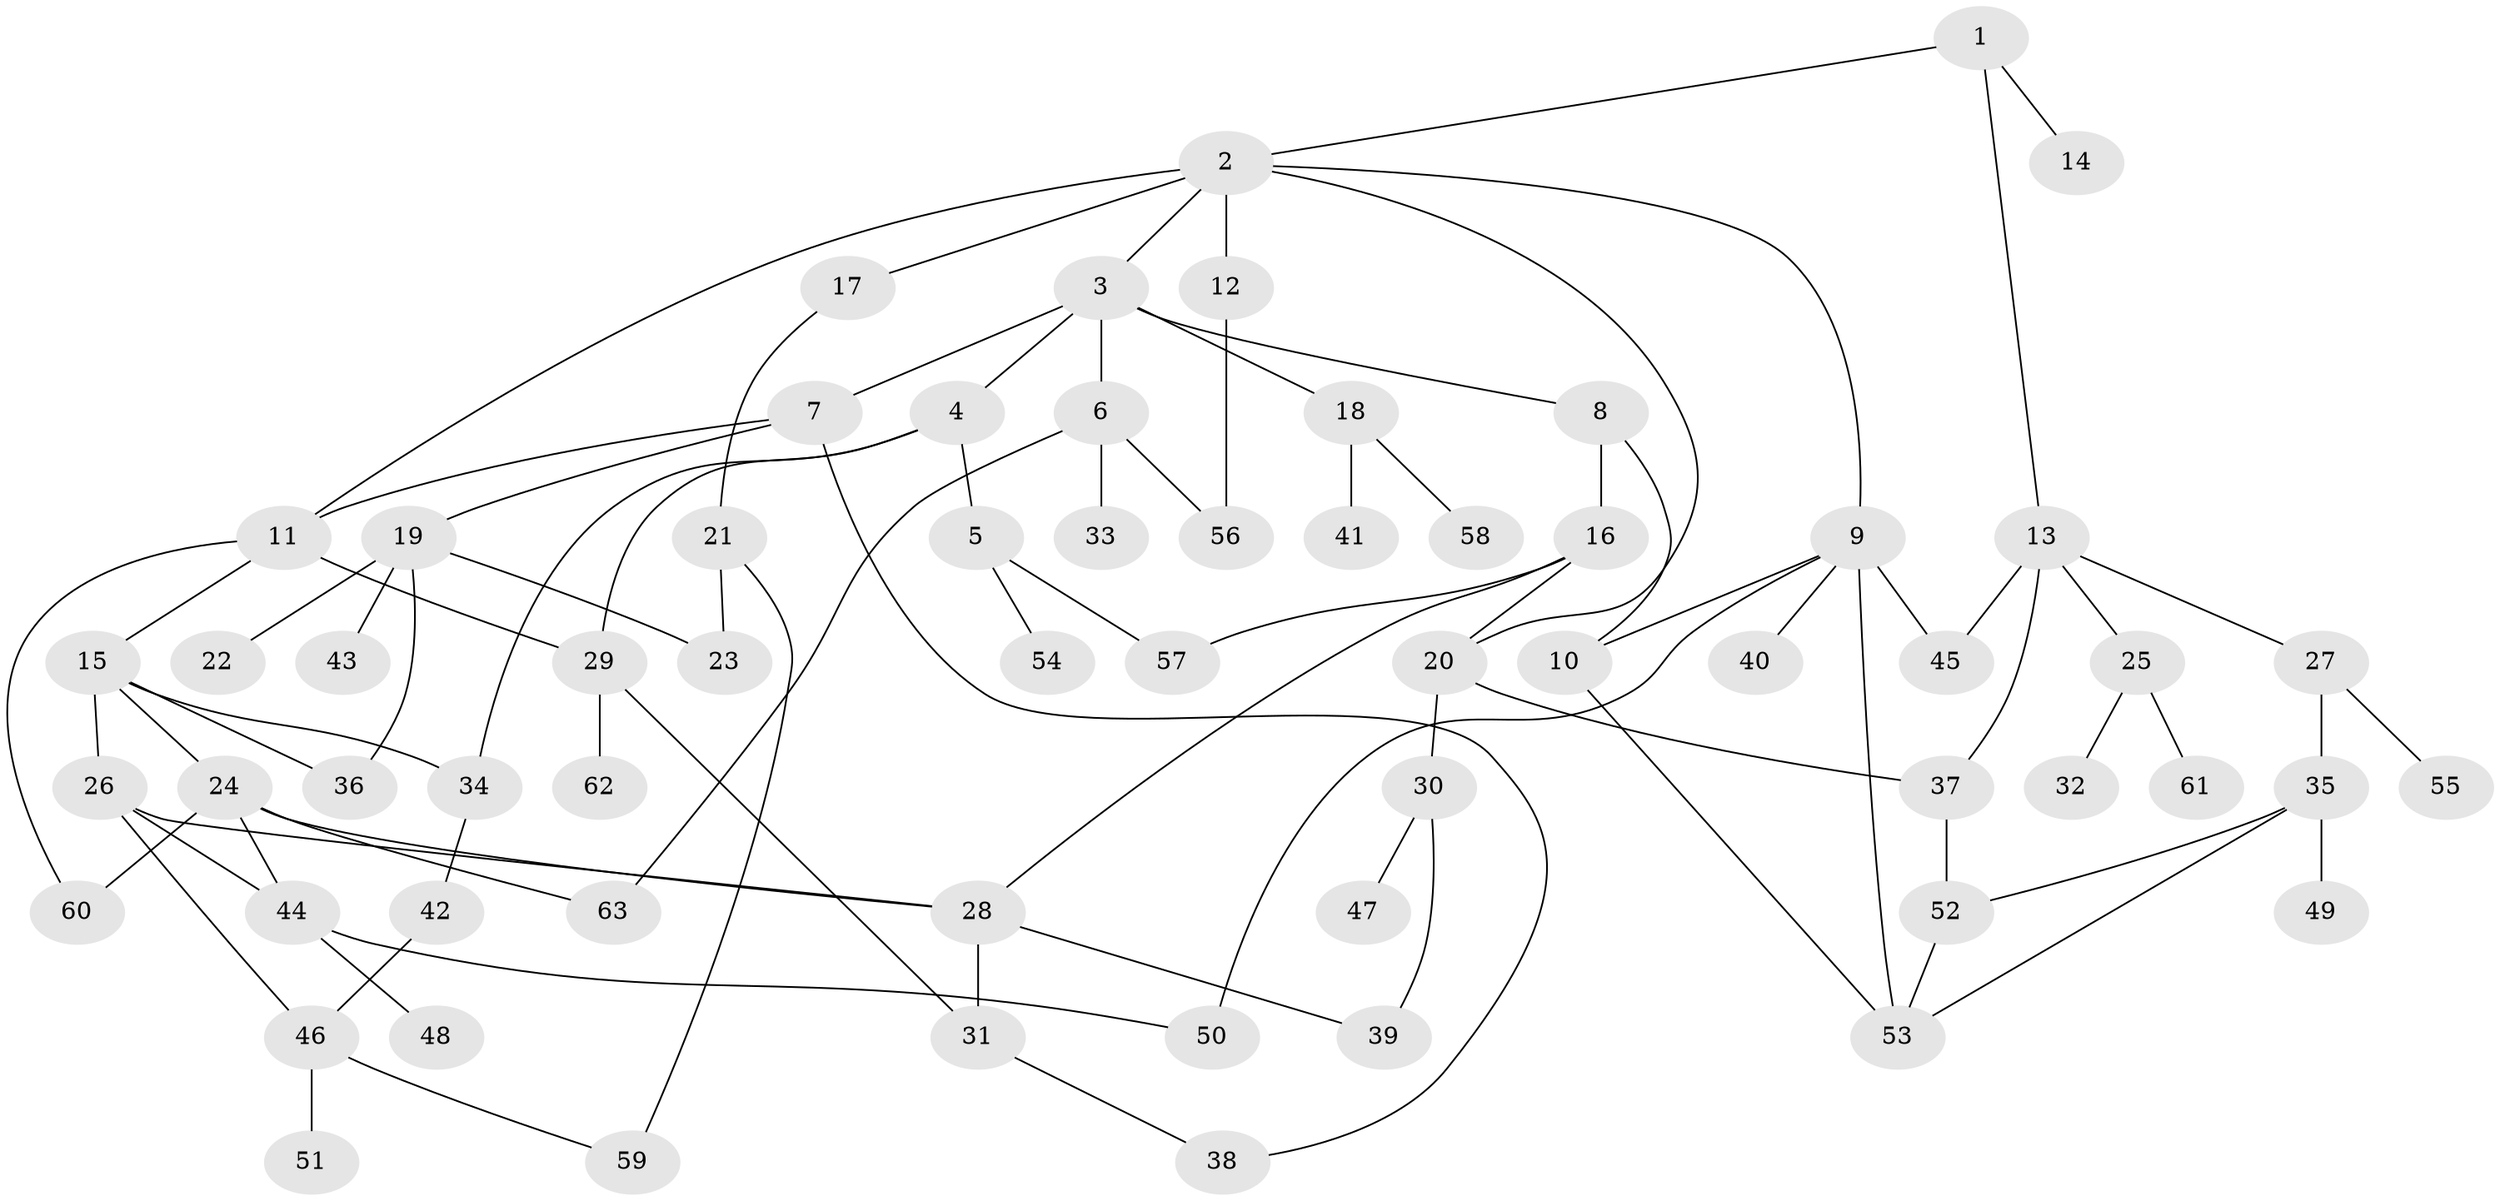 // coarse degree distribution, {8: 0.06818181818181818, 7: 0.06818181818181818, 5: 0.045454545454545456, 4: 0.11363636363636363, 2: 0.20454545454545456, 6: 0.022727272727272728, 1: 0.29545454545454547, 3: 0.18181818181818182}
// Generated by graph-tools (version 1.1) at 2025/17/03/04/25 18:17:02]
// undirected, 63 vertices, 88 edges
graph export_dot {
graph [start="1"]
  node [color=gray90,style=filled];
  1;
  2;
  3;
  4;
  5;
  6;
  7;
  8;
  9;
  10;
  11;
  12;
  13;
  14;
  15;
  16;
  17;
  18;
  19;
  20;
  21;
  22;
  23;
  24;
  25;
  26;
  27;
  28;
  29;
  30;
  31;
  32;
  33;
  34;
  35;
  36;
  37;
  38;
  39;
  40;
  41;
  42;
  43;
  44;
  45;
  46;
  47;
  48;
  49;
  50;
  51;
  52;
  53;
  54;
  55;
  56;
  57;
  58;
  59;
  60;
  61;
  62;
  63;
  1 -- 2;
  1 -- 13;
  1 -- 14;
  2 -- 3;
  2 -- 9;
  2 -- 11;
  2 -- 12;
  2 -- 17;
  2 -- 20;
  3 -- 4;
  3 -- 6;
  3 -- 7;
  3 -- 8;
  3 -- 18;
  4 -- 5;
  4 -- 29;
  4 -- 34;
  5 -- 54;
  5 -- 57;
  6 -- 33;
  6 -- 63;
  6 -- 56;
  7 -- 19;
  7 -- 38;
  7 -- 11;
  8 -- 10;
  8 -- 16;
  9 -- 40;
  9 -- 45;
  9 -- 10;
  9 -- 50;
  9 -- 53;
  10 -- 53;
  11 -- 15;
  11 -- 60;
  11 -- 29;
  12 -- 56;
  13 -- 25;
  13 -- 27;
  13 -- 37;
  13 -- 45;
  15 -- 24;
  15 -- 26;
  15 -- 34;
  15 -- 36;
  16 -- 20;
  16 -- 57;
  16 -- 28;
  17 -- 21;
  18 -- 41;
  18 -- 58;
  19 -- 22;
  19 -- 23;
  19 -- 43;
  19 -- 36;
  20 -- 30;
  20 -- 37;
  21 -- 23;
  21 -- 59;
  24 -- 44;
  24 -- 60;
  24 -- 28;
  24 -- 63;
  25 -- 32;
  25 -- 61;
  26 -- 28;
  26 -- 46;
  26 -- 44;
  27 -- 35;
  27 -- 55;
  28 -- 31;
  28 -- 39;
  29 -- 62;
  29 -- 31;
  30 -- 47;
  30 -- 39;
  31 -- 38;
  34 -- 42;
  35 -- 49;
  35 -- 52;
  35 -- 53;
  37 -- 52;
  42 -- 46;
  44 -- 48;
  44 -- 50;
  46 -- 51;
  46 -- 59;
  52 -- 53;
}
